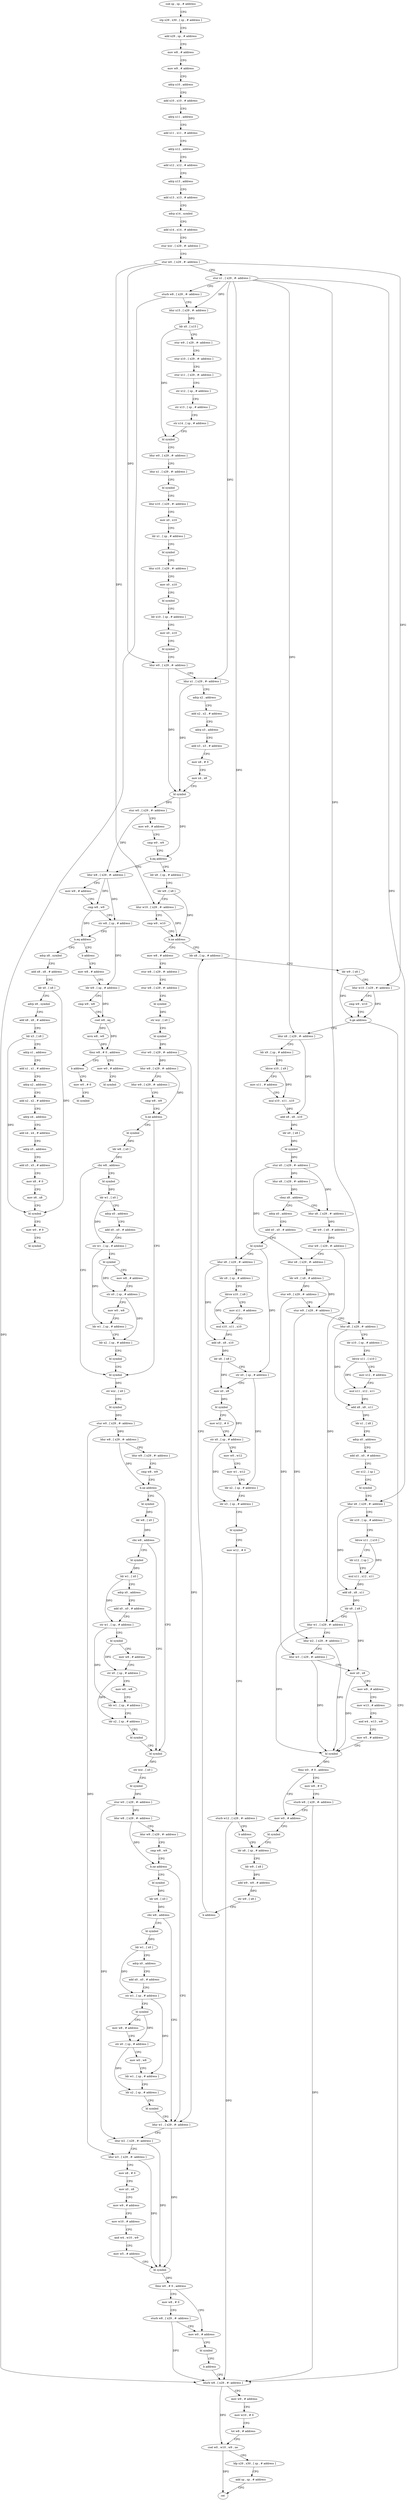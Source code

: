 digraph "func" {
"4200860" [label = "sub sp , sp , # address" ]
"4200864" [label = "stp x29 , x30 , [ sp , # address ]" ]
"4200868" [label = "add x29 , sp , # address" ]
"4200872" [label = "mov w8 , # address" ]
"4200876" [label = "mov w9 , # address" ]
"4200880" [label = "adrp x10 , address" ]
"4200884" [label = "add x10 , x10 , # address" ]
"4200888" [label = "adrp x11 , address" ]
"4200892" [label = "add x11 , x11 , # address" ]
"4200896" [label = "adrp x12 , address" ]
"4200900" [label = "add x12 , x12 , # address" ]
"4200904" [label = "adrp x13 , address" ]
"4200908" [label = "add x13 , x13 , # address" ]
"4200912" [label = "adrp x14 , symbol" ]
"4200916" [label = "add x14 , x14 , # address" ]
"4200920" [label = "stur wzr , [ x29 , #- address ]" ]
"4200924" [label = "stur w0 , [ x29 , #- address ]" ]
"4200928" [label = "stur x1 , [ x29 , #- address ]" ]
"4200932" [label = "sturb w8 , [ x29 , #- address ]" ]
"4200936" [label = "ldur x15 , [ x29 , #- address ]" ]
"4200940" [label = "ldr x0 , [ x15 ]" ]
"4200944" [label = "stur w9 , [ x29 , #- address ]" ]
"4200948" [label = "stur x10 , [ x29 , #- address ]" ]
"4200952" [label = "stur x11 , [ x29 , #- address ]" ]
"4200956" [label = "str x12 , [ sp , # address ]" ]
"4200960" [label = "str x13 , [ sp , # address ]" ]
"4200964" [label = "str x14 , [ sp , # address ]" ]
"4200968" [label = "bl symbol" ]
"4200972" [label = "ldur w0 , [ x29 , #- address ]" ]
"4200976" [label = "ldur x1 , [ x29 , #- address ]" ]
"4200980" [label = "bl symbol" ]
"4200984" [label = "ldur x10 , [ x29 , #- address ]" ]
"4200988" [label = "mov x0 , x10" ]
"4200992" [label = "ldr x1 , [ sp , # address ]" ]
"4200996" [label = "bl symbol" ]
"4201000" [label = "ldur x10 , [ x29 , #- address ]" ]
"4201004" [label = "mov x0 , x10" ]
"4201008" [label = "bl symbol" ]
"4201012" [label = "ldr x10 , [ sp , # address ]" ]
"4201016" [label = "mov x0 , x10" ]
"4201020" [label = "bl symbol" ]
"4201024" [label = "ldur w0 , [ x29 , #- address ]" ]
"4201028" [label = "ldur x1 , [ x29 , #- address ]" ]
"4201032" [label = "adrp x2 , address" ]
"4201036" [label = "add x2 , x2 , # address" ]
"4201040" [label = "adrp x3 , address" ]
"4201044" [label = "add x3 , x3 , # address" ]
"4201048" [label = "mov x8 , # 0" ]
"4201052" [label = "mov x4 , x8" ]
"4201056" [label = "bl symbol" ]
"4201060" [label = "stur w0 , [ x29 , #- address ]" ]
"4201064" [label = "mov w9 , # address" ]
"4201068" [label = "cmp w0 , w9" ]
"4201072" [label = "b.eq address" ]
"4201220" [label = "ldr x8 , [ sp , # address ]" ]
"4201076" [label = "ldur w8 , [ x29 , #- address ]" ]
"4201224" [label = "ldr w9 , [ x8 ]" ]
"4201228" [label = "ldur w10 , [ x29 , #- address ]" ]
"4201232" [label = "cmp w9 , w10" ]
"4201236" [label = "b.ne address" ]
"4201592" [label = "ldr x8 , [ sp , # address ]" ]
"4201240" [label = "mov w8 , # address" ]
"4201080" [label = "mov w9 , # address" ]
"4201084" [label = "cmp w8 , w9" ]
"4201088" [label = "str w8 , [ sp , # address ]" ]
"4201092" [label = "b.eq address" ]
"4201136" [label = "adrp x8 , symbol" ]
"4201096" [label = "b address" ]
"4201596" [label = "ldr w9 , [ x8 ]" ]
"4201600" [label = "ldur w10 , [ x29 , #- address ]" ]
"4201604" [label = "cmp w9 , w10" ]
"4201608" [label = "b.ge address" ]
"4201924" [label = "ldurb w8 , [ x29 , #- address ]" ]
"4201612" [label = "ldur x8 , [ x29 , #- address ]" ]
"4201244" [label = "stur w8 , [ x29 , #- address ]" ]
"4201248" [label = "stur w8 , [ x29 , #- address ]" ]
"4201252" [label = "bl symbol" ]
"4201256" [label = "str wzr , [ x0 ]" ]
"4201260" [label = "bl symbol" ]
"4201264" [label = "stur w0 , [ x29 , #- address ]" ]
"4201268" [label = "ldur w8 , [ x29 , #- address ]" ]
"4201272" [label = "ldur w9 , [ x29 , #- address ]" ]
"4201276" [label = "cmp w8 , w9" ]
"4201280" [label = "b.ne address" ]
"4201344" [label = "bl symbol" ]
"4201284" [label = "bl symbol" ]
"4201140" [label = "add x8 , x8 , # address" ]
"4201144" [label = "ldr x0 , [ x8 ]" ]
"4201148" [label = "adrp x8 , symbol" ]
"4201152" [label = "add x8 , x8 , # address" ]
"4201156" [label = "ldr x3 , [ x8 ]" ]
"4201160" [label = "adrp x1 , address" ]
"4201164" [label = "add x1 , x1 , # address" ]
"4201168" [label = "adrp x2 , address" ]
"4201172" [label = "add x2 , x2 , # address" ]
"4201176" [label = "adrp x4 , address" ]
"4201180" [label = "add x4 , x4 , # address" ]
"4201184" [label = "adrp x5 , address" ]
"4201188" [label = "add x5 , x5 , # address" ]
"4201192" [label = "mov x8 , # 0" ]
"4201196" [label = "mov x6 , x8" ]
"4201200" [label = "bl symbol" ]
"4201204" [label = "mov w0 , # 0" ]
"4201208" [label = "bl symbol" ]
"4201100" [label = "mov w8 , # address" ]
"4201928" [label = "mov w9 , # address" ]
"4201932" [label = "mov w10 , # 0" ]
"4201936" [label = "tst w8 , # address" ]
"4201940" [label = "csel w0 , w10 , w9 , ne" ]
"4201944" [label = "ldp x29 , x30 , [ sp , # address ]" ]
"4201948" [label = "add sp , sp , # address" ]
"4201952" [label = "ret" ]
"4201616" [label = "ldr x9 , [ sp , # address ]" ]
"4201620" [label = "ldrsw x10 , [ x9 ]" ]
"4201624" [label = "mov x11 , # address" ]
"4201628" [label = "mul x10 , x11 , x10" ]
"4201632" [label = "add x8 , x8 , x10" ]
"4201636" [label = "ldr x0 , [ x8 ]" ]
"4201640" [label = "bl symbol" ]
"4201644" [label = "stur x0 , [ x29 , #- address ]" ]
"4201648" [label = "ldur x8 , [ x29 , #- address ]" ]
"4201652" [label = "cbnz x8 , address" ]
"4201748" [label = "ldur x8 , [ x29 , #- address ]" ]
"4201656" [label = "adrp x0 , address" ]
"4201348" [label = "str wzr , [ x0 ]" ]
"4201352" [label = "bl symbol" ]
"4201356" [label = "stur w0 , [ x29 , #- address ]" ]
"4201360" [label = "ldur w8 , [ x29 , #- address ]" ]
"4201364" [label = "ldur w9 , [ x29 , #- address ]" ]
"4201368" [label = "cmp w8 , w9" ]
"4201372" [label = "b.ne address" ]
"4201436" [label = "bl symbol" ]
"4201376" [label = "bl symbol" ]
"4201288" [label = "ldr w8 , [ x0 ]" ]
"4201292" [label = "cbz w8 , address" ]
"4201296" [label = "bl symbol" ]
"4201104" [label = "ldr w9 , [ sp , # address ]" ]
"4201108" [label = "cmp w9 , w8" ]
"4201112" [label = "cset w8 , eq" ]
"4201116" [label = "mvn w8 , w8" ]
"4201120" [label = "tbnz w8 , # 0 , address" ]
"4201212" [label = "mov w0 , # address" ]
"4201124" [label = "b address" ]
"4201752" [label = "ldr w9 , [ x8 , # address ]" ]
"4201756" [label = "stur w9 , [ x29 , #- address ]" ]
"4201760" [label = "ldur x8 , [ x29 , #- address ]" ]
"4201764" [label = "ldr w9 , [ x8 , # address ]" ]
"4201768" [label = "stur w9 , [ x29 , #- address ]" ]
"4201772" [label = "stur w9 , [ x29 , #- address ]" ]
"4201776" [label = "ldur x8 , [ x29 , #- address ]" ]
"4201780" [label = "ldr x10 , [ sp , # address ]" ]
"4201784" [label = "ldrsw x11 , [ x10 ]" ]
"4201788" [label = "mov x12 , # address" ]
"4201792" [label = "mul x11 , x12 , x11" ]
"4201796" [label = "add x8 , x8 , x11" ]
"4201800" [label = "ldr x1 , [ x8 ]" ]
"4201804" [label = "adrp x0 , address" ]
"4201808" [label = "add x0 , x0 , # address" ]
"4201812" [label = "str x12 , [ sp ]" ]
"4201816" [label = "bl symbol" ]
"4201820" [label = "ldur x8 , [ x29 , #- address ]" ]
"4201824" [label = "ldr x10 , [ sp , # address ]" ]
"4201828" [label = "ldrsw x11 , [ x10 ]" ]
"4201832" [label = "ldr x12 , [ sp ]" ]
"4201836" [label = "mul x11 , x12 , x11" ]
"4201840" [label = "add x8 , x8 , x11" ]
"4201844" [label = "ldr x8 , [ x8 ]" ]
"4201848" [label = "ldur w1 , [ x29 , #- address ]" ]
"4201852" [label = "ldur w2 , [ x29 , #- address ]" ]
"4201856" [label = "ldur w3 , [ x29 , #- address ]" ]
"4201860" [label = "mov x0 , x8" ]
"4201864" [label = "mov w9 , # address" ]
"4201868" [label = "mov w13 , # address" ]
"4201872" [label = "and w4 , w13 , w9" ]
"4201876" [label = "mov w5 , # address" ]
"4201880" [label = "bl symbol" ]
"4201884" [label = "tbnz w0 , # 0 , address" ]
"4201896" [label = "mov w0 , # address" ]
"4201888" [label = "mov w8 , # 0" ]
"4201660" [label = "add x0 , x0 , # address" ]
"4201664" [label = "bl symbol" ]
"4201668" [label = "ldur x8 , [ x29 , #- address ]" ]
"4201672" [label = "ldr x9 , [ sp , # address ]" ]
"4201676" [label = "ldrsw x10 , [ x9 ]" ]
"4201680" [label = "mov x11 , # address" ]
"4201684" [label = "mul x10 , x11 , x10" ]
"4201688" [label = "add x8 , x8 , x10" ]
"4201692" [label = "ldr x8 , [ x8 ]" ]
"4201696" [label = "str x0 , [ sp , # address ]" ]
"4201700" [label = "mov x0 , x8" ]
"4201704" [label = "bl symbol" ]
"4201708" [label = "mov w12 , # 0" ]
"4201712" [label = "str x0 , [ sp , # address ]" ]
"4201716" [label = "mov w0 , w12" ]
"4201720" [label = "mov w1 , w12" ]
"4201724" [label = "ldr x2 , [ sp , # address ]" ]
"4201728" [label = "ldr x3 , [ sp , # address ]" ]
"4201732" [label = "bl symbol" ]
"4201736" [label = "mov w12 , # 0" ]
"4201740" [label = "sturb w12 , [ x29 , #- address ]" ]
"4201744" [label = "b address" ]
"4201904" [label = "ldr x8 , [ sp , # address ]" ]
"4201440" [label = "str wzr , [ x0 ]" ]
"4201444" [label = "bl symbol" ]
"4201448" [label = "stur w0 , [ x29 , #- address ]" ]
"4201452" [label = "ldur w8 , [ x29 , #- address ]" ]
"4201456" [label = "ldur w9 , [ x29 , #- address ]" ]
"4201460" [label = "cmp w8 , w9" ]
"4201464" [label = "b.ne address" ]
"4201528" [label = "ldur w1 , [ x29 , #- address ]" ]
"4201468" [label = "bl symbol" ]
"4201380" [label = "ldr w8 , [ x0 ]" ]
"4201384" [label = "cbz w8 , address" ]
"4201388" [label = "bl symbol" ]
"4201300" [label = "ldr w1 , [ x0 ]" ]
"4201304" [label = "adrp x0 , address" ]
"4201308" [label = "add x0 , x0 , # address" ]
"4201312" [label = "str w1 , [ sp , # address ]" ]
"4201316" [label = "bl symbol" ]
"4201320" [label = "mov w8 , # address" ]
"4201324" [label = "str x0 , [ sp , # address ]" ]
"4201328" [label = "mov w0 , w8" ]
"4201332" [label = "ldr w1 , [ sp , # address ]" ]
"4201336" [label = "ldr x2 , [ sp , # address ]" ]
"4201340" [label = "bl symbol" ]
"4201216" [label = "bl symbol" ]
"4201128" [label = "mov w0 , # 0" ]
"4201900" [label = "bl symbol" ]
"4201892" [label = "sturb w8 , [ x29 , #- address ]" ]
"4201908" [label = "ldr w9 , [ x8 ]" ]
"4201912" [label = "add w9 , w9 , # address" ]
"4201916" [label = "str w9 , [ x8 ]" ]
"4201920" [label = "b address" ]
"4201532" [label = "ldur w2 , [ x29 , #- address ]" ]
"4201536" [label = "ldur w3 , [ x29 , #- address ]" ]
"4201540" [label = "mov x8 , # 0" ]
"4201544" [label = "mov x0 , x8" ]
"4201548" [label = "mov w9 , # address" ]
"4201552" [label = "mov w10 , # address" ]
"4201556" [label = "and w4 , w10 , w9" ]
"4201560" [label = "mov w5 , # address" ]
"4201564" [label = "bl symbol" ]
"4201568" [label = "tbnz w0 , # 0 , address" ]
"4201580" [label = "mov w0 , # address" ]
"4201572" [label = "mov w8 , # 0" ]
"4201472" [label = "ldr w8 , [ x0 ]" ]
"4201476" [label = "cbz w8 , address" ]
"4201480" [label = "bl symbol" ]
"4201392" [label = "ldr w1 , [ x0 ]" ]
"4201396" [label = "adrp x0 , address" ]
"4201400" [label = "add x0 , x0 , # address" ]
"4201404" [label = "str w1 , [ sp , # address ]" ]
"4201408" [label = "bl symbol" ]
"4201412" [label = "mov w8 , # address" ]
"4201416" [label = "str x0 , [ sp , # address ]" ]
"4201420" [label = "mov w0 , w8" ]
"4201424" [label = "ldr w1 , [ sp , # address ]" ]
"4201428" [label = "ldr x2 , [ sp , # address ]" ]
"4201432" [label = "bl symbol" ]
"4201132" [label = "bl symbol" ]
"4201584" [label = "bl symbol" ]
"4201588" [label = "b address" ]
"4201576" [label = "sturb w8 , [ x29 , #- address ]" ]
"4201484" [label = "ldr w1 , [ x0 ]" ]
"4201488" [label = "adrp x0 , address" ]
"4201492" [label = "add x0 , x0 , # address" ]
"4201496" [label = "str w1 , [ sp , # address ]" ]
"4201500" [label = "bl symbol" ]
"4201504" [label = "mov w8 , # address" ]
"4201508" [label = "str x0 , [ sp , # address ]" ]
"4201512" [label = "mov w0 , w8" ]
"4201516" [label = "ldr w1 , [ sp , # address ]" ]
"4201520" [label = "ldr x2 , [ sp , # address ]" ]
"4201524" [label = "bl symbol" ]
"4200860" -> "4200864" [ label = "CFG" ]
"4200864" -> "4200868" [ label = "CFG" ]
"4200868" -> "4200872" [ label = "CFG" ]
"4200872" -> "4200876" [ label = "CFG" ]
"4200876" -> "4200880" [ label = "CFG" ]
"4200880" -> "4200884" [ label = "CFG" ]
"4200884" -> "4200888" [ label = "CFG" ]
"4200888" -> "4200892" [ label = "CFG" ]
"4200892" -> "4200896" [ label = "CFG" ]
"4200896" -> "4200900" [ label = "CFG" ]
"4200900" -> "4200904" [ label = "CFG" ]
"4200904" -> "4200908" [ label = "CFG" ]
"4200908" -> "4200912" [ label = "CFG" ]
"4200912" -> "4200916" [ label = "CFG" ]
"4200916" -> "4200920" [ label = "CFG" ]
"4200920" -> "4200924" [ label = "CFG" ]
"4200924" -> "4200928" [ label = "CFG" ]
"4200924" -> "4201024" [ label = "DFG" ]
"4200924" -> "4201228" [ label = "DFG" ]
"4200924" -> "4201600" [ label = "DFG" ]
"4200928" -> "4200932" [ label = "CFG" ]
"4200928" -> "4200936" [ label = "DFG" ]
"4200928" -> "4201028" [ label = "DFG" ]
"4200928" -> "4201612" [ label = "DFG" ]
"4200928" -> "4201776" [ label = "DFG" ]
"4200928" -> "4201820" [ label = "DFG" ]
"4200928" -> "4201668" [ label = "DFG" ]
"4200932" -> "4200936" [ label = "CFG" ]
"4200932" -> "4201924" [ label = "DFG" ]
"4200936" -> "4200940" [ label = "DFG" ]
"4200940" -> "4200944" [ label = "CFG" ]
"4200940" -> "4200968" [ label = "DFG" ]
"4200944" -> "4200948" [ label = "CFG" ]
"4200948" -> "4200952" [ label = "CFG" ]
"4200952" -> "4200956" [ label = "CFG" ]
"4200956" -> "4200960" [ label = "CFG" ]
"4200960" -> "4200964" [ label = "CFG" ]
"4200964" -> "4200968" [ label = "CFG" ]
"4200968" -> "4200972" [ label = "CFG" ]
"4200972" -> "4200976" [ label = "CFG" ]
"4200976" -> "4200980" [ label = "CFG" ]
"4200980" -> "4200984" [ label = "CFG" ]
"4200984" -> "4200988" [ label = "CFG" ]
"4200988" -> "4200992" [ label = "CFG" ]
"4200992" -> "4200996" [ label = "CFG" ]
"4200996" -> "4201000" [ label = "CFG" ]
"4201000" -> "4201004" [ label = "CFG" ]
"4201004" -> "4201008" [ label = "CFG" ]
"4201008" -> "4201012" [ label = "CFG" ]
"4201012" -> "4201016" [ label = "CFG" ]
"4201016" -> "4201020" [ label = "CFG" ]
"4201020" -> "4201024" [ label = "CFG" ]
"4201024" -> "4201028" [ label = "CFG" ]
"4201024" -> "4201056" [ label = "DFG" ]
"4201028" -> "4201032" [ label = "CFG" ]
"4201028" -> "4201056" [ label = "DFG" ]
"4201032" -> "4201036" [ label = "CFG" ]
"4201036" -> "4201040" [ label = "CFG" ]
"4201040" -> "4201044" [ label = "CFG" ]
"4201044" -> "4201048" [ label = "CFG" ]
"4201048" -> "4201052" [ label = "CFG" ]
"4201052" -> "4201056" [ label = "CFG" ]
"4201056" -> "4201060" [ label = "DFG" ]
"4201056" -> "4201072" [ label = "DFG" ]
"4201060" -> "4201064" [ label = "CFG" ]
"4201060" -> "4201076" [ label = "DFG" ]
"4201064" -> "4201068" [ label = "CFG" ]
"4201068" -> "4201072" [ label = "CFG" ]
"4201072" -> "4201220" [ label = "CFG" ]
"4201072" -> "4201076" [ label = "CFG" ]
"4201220" -> "4201224" [ label = "CFG" ]
"4201076" -> "4201080" [ label = "CFG" ]
"4201076" -> "4201084" [ label = "DFG" ]
"4201076" -> "4201088" [ label = "DFG" ]
"4201224" -> "4201228" [ label = "CFG" ]
"4201224" -> "4201236" [ label = "DFG" ]
"4201228" -> "4201232" [ label = "CFG" ]
"4201228" -> "4201236" [ label = "DFG" ]
"4201232" -> "4201236" [ label = "CFG" ]
"4201236" -> "4201592" [ label = "CFG" ]
"4201236" -> "4201240" [ label = "CFG" ]
"4201592" -> "4201596" [ label = "CFG" ]
"4201240" -> "4201244" [ label = "CFG" ]
"4201080" -> "4201084" [ label = "CFG" ]
"4201084" -> "4201088" [ label = "CFG" ]
"4201084" -> "4201092" [ label = "DFG" ]
"4201088" -> "4201092" [ label = "CFG" ]
"4201088" -> "4201104" [ label = "DFG" ]
"4201092" -> "4201136" [ label = "CFG" ]
"4201092" -> "4201096" [ label = "CFG" ]
"4201136" -> "4201140" [ label = "CFG" ]
"4201096" -> "4201100" [ label = "CFG" ]
"4201596" -> "4201600" [ label = "CFG" ]
"4201596" -> "4201608" [ label = "DFG" ]
"4201600" -> "4201604" [ label = "CFG" ]
"4201600" -> "4201608" [ label = "DFG" ]
"4201604" -> "4201608" [ label = "CFG" ]
"4201608" -> "4201924" [ label = "CFG" ]
"4201608" -> "4201612" [ label = "CFG" ]
"4201924" -> "4201928" [ label = "CFG" ]
"4201924" -> "4201940" [ label = "DFG" ]
"4201612" -> "4201616" [ label = "CFG" ]
"4201612" -> "4201632" [ label = "DFG" ]
"4201244" -> "4201248" [ label = "CFG" ]
"4201248" -> "4201252" [ label = "CFG" ]
"4201252" -> "4201256" [ label = "DFG" ]
"4201256" -> "4201260" [ label = "CFG" ]
"4201260" -> "4201264" [ label = "DFG" ]
"4201264" -> "4201268" [ label = "DFG" ]
"4201264" -> "4201528" [ label = "DFG" ]
"4201268" -> "4201272" [ label = "CFG" ]
"4201268" -> "4201280" [ label = "DFG" ]
"4201272" -> "4201276" [ label = "CFG" ]
"4201276" -> "4201280" [ label = "CFG" ]
"4201280" -> "4201344" [ label = "CFG" ]
"4201280" -> "4201284" [ label = "CFG" ]
"4201344" -> "4201348" [ label = "DFG" ]
"4201284" -> "4201288" [ label = "DFG" ]
"4201140" -> "4201144" [ label = "CFG" ]
"4201144" -> "4201148" [ label = "CFG" ]
"4201144" -> "4201200" [ label = "DFG" ]
"4201148" -> "4201152" [ label = "CFG" ]
"4201152" -> "4201156" [ label = "CFG" ]
"4201156" -> "4201160" [ label = "CFG" ]
"4201156" -> "4201200" [ label = "DFG" ]
"4201160" -> "4201164" [ label = "CFG" ]
"4201164" -> "4201168" [ label = "CFG" ]
"4201168" -> "4201172" [ label = "CFG" ]
"4201172" -> "4201176" [ label = "CFG" ]
"4201176" -> "4201180" [ label = "CFG" ]
"4201180" -> "4201184" [ label = "CFG" ]
"4201184" -> "4201188" [ label = "CFG" ]
"4201188" -> "4201192" [ label = "CFG" ]
"4201192" -> "4201196" [ label = "CFG" ]
"4201196" -> "4201200" [ label = "CFG" ]
"4201200" -> "4201204" [ label = "CFG" ]
"4201204" -> "4201208" [ label = "CFG" ]
"4201100" -> "4201104" [ label = "CFG" ]
"4201928" -> "4201932" [ label = "CFG" ]
"4201932" -> "4201936" [ label = "CFG" ]
"4201936" -> "4201940" [ label = "CFG" ]
"4201940" -> "4201944" [ label = "CFG" ]
"4201940" -> "4201952" [ label = "DFG" ]
"4201944" -> "4201948" [ label = "CFG" ]
"4201948" -> "4201952" [ label = "CFG" ]
"4201616" -> "4201620" [ label = "CFG" ]
"4201620" -> "4201624" [ label = "CFG" ]
"4201620" -> "4201628" [ label = "DFG" ]
"4201624" -> "4201628" [ label = "CFG" ]
"4201628" -> "4201632" [ label = "DFG" ]
"4201632" -> "4201636" [ label = "DFG" ]
"4201636" -> "4201640" [ label = "DFG" ]
"4201640" -> "4201644" [ label = "DFG" ]
"4201644" -> "4201648" [ label = "DFG" ]
"4201644" -> "4201748" [ label = "DFG" ]
"4201644" -> "4201760" [ label = "DFG" ]
"4201648" -> "4201652" [ label = "DFG" ]
"4201652" -> "4201748" [ label = "CFG" ]
"4201652" -> "4201656" [ label = "CFG" ]
"4201748" -> "4201752" [ label = "DFG" ]
"4201656" -> "4201660" [ label = "CFG" ]
"4201348" -> "4201352" [ label = "CFG" ]
"4201352" -> "4201356" [ label = "DFG" ]
"4201356" -> "4201360" [ label = "DFG" ]
"4201356" -> "4201536" [ label = "DFG" ]
"4201360" -> "4201364" [ label = "CFG" ]
"4201360" -> "4201372" [ label = "DFG" ]
"4201364" -> "4201368" [ label = "CFG" ]
"4201368" -> "4201372" [ label = "CFG" ]
"4201372" -> "4201436" [ label = "CFG" ]
"4201372" -> "4201376" [ label = "CFG" ]
"4201436" -> "4201440" [ label = "DFG" ]
"4201376" -> "4201380" [ label = "DFG" ]
"4201288" -> "4201292" [ label = "DFG" ]
"4201292" -> "4201344" [ label = "CFG" ]
"4201292" -> "4201296" [ label = "CFG" ]
"4201296" -> "4201300" [ label = "DFG" ]
"4201104" -> "4201108" [ label = "CFG" ]
"4201104" -> "4201112" [ label = "DFG" ]
"4201108" -> "4201112" [ label = "CFG" ]
"4201112" -> "4201116" [ label = "DFG" ]
"4201112" -> "4201120" [ label = "DFG" ]
"4201116" -> "4201120" [ label = "DFG" ]
"4201120" -> "4201212" [ label = "CFG" ]
"4201120" -> "4201124" [ label = "CFG" ]
"4201212" -> "4201216" [ label = "CFG" ]
"4201124" -> "4201128" [ label = "CFG" ]
"4201752" -> "4201756" [ label = "DFG" ]
"4201756" -> "4201760" [ label = "CFG" ]
"4201756" -> "4201848" [ label = "DFG" ]
"4201760" -> "4201764" [ label = "DFG" ]
"4201764" -> "4201768" [ label = "DFG" ]
"4201764" -> "4201772" [ label = "DFG" ]
"4201768" -> "4201772" [ label = "CFG" ]
"4201768" -> "4201856" [ label = "DFG" ]
"4201772" -> "4201776" [ label = "CFG" ]
"4201772" -> "4201852" [ label = "DFG" ]
"4201776" -> "4201780" [ label = "CFG" ]
"4201776" -> "4201796" [ label = "DFG" ]
"4201780" -> "4201784" [ label = "CFG" ]
"4201784" -> "4201788" [ label = "CFG" ]
"4201784" -> "4201792" [ label = "DFG" ]
"4201788" -> "4201792" [ label = "CFG" ]
"4201792" -> "4201796" [ label = "DFG" ]
"4201796" -> "4201800" [ label = "DFG" ]
"4201800" -> "4201804" [ label = "CFG" ]
"4201804" -> "4201808" [ label = "CFG" ]
"4201808" -> "4201812" [ label = "CFG" ]
"4201812" -> "4201816" [ label = "CFG" ]
"4201816" -> "4201820" [ label = "CFG" ]
"4201820" -> "4201824" [ label = "CFG" ]
"4201820" -> "4201840" [ label = "DFG" ]
"4201824" -> "4201828" [ label = "CFG" ]
"4201828" -> "4201832" [ label = "CFG" ]
"4201828" -> "4201836" [ label = "DFG" ]
"4201832" -> "4201836" [ label = "CFG" ]
"4201836" -> "4201840" [ label = "DFG" ]
"4201840" -> "4201844" [ label = "DFG" ]
"4201844" -> "4201848" [ label = "CFG" ]
"4201844" -> "4201860" [ label = "DFG" ]
"4201848" -> "4201852" [ label = "CFG" ]
"4201848" -> "4201880" [ label = "DFG" ]
"4201852" -> "4201856" [ label = "CFG" ]
"4201852" -> "4201880" [ label = "DFG" ]
"4201856" -> "4201860" [ label = "CFG" ]
"4201856" -> "4201880" [ label = "DFG" ]
"4201860" -> "4201864" [ label = "CFG" ]
"4201860" -> "4201880" [ label = "DFG" ]
"4201864" -> "4201868" [ label = "CFG" ]
"4201868" -> "4201872" [ label = "CFG" ]
"4201872" -> "4201876" [ label = "CFG" ]
"4201876" -> "4201880" [ label = "CFG" ]
"4201880" -> "4201884" [ label = "DFG" ]
"4201884" -> "4201896" [ label = "CFG" ]
"4201884" -> "4201888" [ label = "CFG" ]
"4201896" -> "4201900" [ label = "CFG" ]
"4201888" -> "4201892" [ label = "CFG" ]
"4201660" -> "4201664" [ label = "CFG" ]
"4201664" -> "4201668" [ label = "CFG" ]
"4201664" -> "4201696" [ label = "DFG" ]
"4201668" -> "4201672" [ label = "CFG" ]
"4201668" -> "4201688" [ label = "DFG" ]
"4201672" -> "4201676" [ label = "CFG" ]
"4201676" -> "4201680" [ label = "CFG" ]
"4201676" -> "4201684" [ label = "DFG" ]
"4201680" -> "4201684" [ label = "CFG" ]
"4201684" -> "4201688" [ label = "DFG" ]
"4201688" -> "4201692" [ label = "DFG" ]
"4201692" -> "4201696" [ label = "CFG" ]
"4201692" -> "4201700" [ label = "DFG" ]
"4201696" -> "4201700" [ label = "CFG" ]
"4201696" -> "4201724" [ label = "DFG" ]
"4201700" -> "4201704" [ label = "DFG" ]
"4201704" -> "4201708" [ label = "CFG" ]
"4201704" -> "4201712" [ label = "DFG" ]
"4201708" -> "4201712" [ label = "CFG" ]
"4201712" -> "4201716" [ label = "CFG" ]
"4201712" -> "4201728" [ label = "DFG" ]
"4201716" -> "4201720" [ label = "CFG" ]
"4201720" -> "4201724" [ label = "CFG" ]
"4201724" -> "4201728" [ label = "CFG" ]
"4201728" -> "4201732" [ label = "CFG" ]
"4201732" -> "4201736" [ label = "CFG" ]
"4201736" -> "4201740" [ label = "CFG" ]
"4201740" -> "4201744" [ label = "CFG" ]
"4201740" -> "4201924" [ label = "DFG" ]
"4201744" -> "4201904" [ label = "CFG" ]
"4201904" -> "4201908" [ label = "CFG" ]
"4201440" -> "4201444" [ label = "CFG" ]
"4201444" -> "4201448" [ label = "DFG" ]
"4201448" -> "4201452" [ label = "DFG" ]
"4201448" -> "4201532" [ label = "DFG" ]
"4201452" -> "4201456" [ label = "CFG" ]
"4201452" -> "4201464" [ label = "DFG" ]
"4201456" -> "4201460" [ label = "CFG" ]
"4201460" -> "4201464" [ label = "CFG" ]
"4201464" -> "4201528" [ label = "CFG" ]
"4201464" -> "4201468" [ label = "CFG" ]
"4201528" -> "4201532" [ label = "CFG" ]
"4201528" -> "4201564" [ label = "DFG" ]
"4201468" -> "4201472" [ label = "DFG" ]
"4201380" -> "4201384" [ label = "DFG" ]
"4201384" -> "4201436" [ label = "CFG" ]
"4201384" -> "4201388" [ label = "CFG" ]
"4201388" -> "4201392" [ label = "DFG" ]
"4201300" -> "4201304" [ label = "CFG" ]
"4201300" -> "4201312" [ label = "DFG" ]
"4201304" -> "4201308" [ label = "CFG" ]
"4201308" -> "4201312" [ label = "CFG" ]
"4201312" -> "4201316" [ label = "CFG" ]
"4201312" -> "4201332" [ label = "DFG" ]
"4201316" -> "4201320" [ label = "CFG" ]
"4201316" -> "4201324" [ label = "DFG" ]
"4201320" -> "4201324" [ label = "CFG" ]
"4201324" -> "4201328" [ label = "CFG" ]
"4201324" -> "4201336" [ label = "DFG" ]
"4201328" -> "4201332" [ label = "CFG" ]
"4201332" -> "4201336" [ label = "CFG" ]
"4201336" -> "4201340" [ label = "CFG" ]
"4201340" -> "4201344" [ label = "CFG" ]
"4201128" -> "4201132" [ label = "CFG" ]
"4201900" -> "4201904" [ label = "CFG" ]
"4201892" -> "4201896" [ label = "CFG" ]
"4201892" -> "4201924" [ label = "DFG" ]
"4201908" -> "4201912" [ label = "DFG" ]
"4201912" -> "4201916" [ label = "DFG" ]
"4201916" -> "4201920" [ label = "CFG" ]
"4201920" -> "4201592" [ label = "CFG" ]
"4201532" -> "4201536" [ label = "CFG" ]
"4201532" -> "4201564" [ label = "DFG" ]
"4201536" -> "4201540" [ label = "CFG" ]
"4201536" -> "4201564" [ label = "DFG" ]
"4201540" -> "4201544" [ label = "CFG" ]
"4201544" -> "4201548" [ label = "CFG" ]
"4201548" -> "4201552" [ label = "CFG" ]
"4201552" -> "4201556" [ label = "CFG" ]
"4201556" -> "4201560" [ label = "CFG" ]
"4201560" -> "4201564" [ label = "CFG" ]
"4201564" -> "4201568" [ label = "DFG" ]
"4201568" -> "4201580" [ label = "CFG" ]
"4201568" -> "4201572" [ label = "CFG" ]
"4201580" -> "4201584" [ label = "CFG" ]
"4201572" -> "4201576" [ label = "CFG" ]
"4201472" -> "4201476" [ label = "DFG" ]
"4201476" -> "4201528" [ label = "CFG" ]
"4201476" -> "4201480" [ label = "CFG" ]
"4201480" -> "4201484" [ label = "DFG" ]
"4201392" -> "4201396" [ label = "CFG" ]
"4201392" -> "4201404" [ label = "DFG" ]
"4201396" -> "4201400" [ label = "CFG" ]
"4201400" -> "4201404" [ label = "CFG" ]
"4201404" -> "4201408" [ label = "CFG" ]
"4201404" -> "4201424" [ label = "DFG" ]
"4201408" -> "4201412" [ label = "CFG" ]
"4201408" -> "4201416" [ label = "DFG" ]
"4201412" -> "4201416" [ label = "CFG" ]
"4201416" -> "4201420" [ label = "CFG" ]
"4201416" -> "4201428" [ label = "DFG" ]
"4201420" -> "4201424" [ label = "CFG" ]
"4201424" -> "4201428" [ label = "CFG" ]
"4201428" -> "4201432" [ label = "CFG" ]
"4201432" -> "4201436" [ label = "CFG" ]
"4201584" -> "4201588" [ label = "CFG" ]
"4201588" -> "4201924" [ label = "CFG" ]
"4201576" -> "4201580" [ label = "CFG" ]
"4201576" -> "4201924" [ label = "DFG" ]
"4201484" -> "4201488" [ label = "CFG" ]
"4201484" -> "4201496" [ label = "DFG" ]
"4201488" -> "4201492" [ label = "CFG" ]
"4201492" -> "4201496" [ label = "CFG" ]
"4201496" -> "4201500" [ label = "CFG" ]
"4201496" -> "4201516" [ label = "DFG" ]
"4201500" -> "4201504" [ label = "CFG" ]
"4201500" -> "4201508" [ label = "DFG" ]
"4201504" -> "4201508" [ label = "CFG" ]
"4201508" -> "4201512" [ label = "CFG" ]
"4201508" -> "4201520" [ label = "DFG" ]
"4201512" -> "4201516" [ label = "CFG" ]
"4201516" -> "4201520" [ label = "CFG" ]
"4201520" -> "4201524" [ label = "CFG" ]
"4201524" -> "4201528" [ label = "CFG" ]
}
